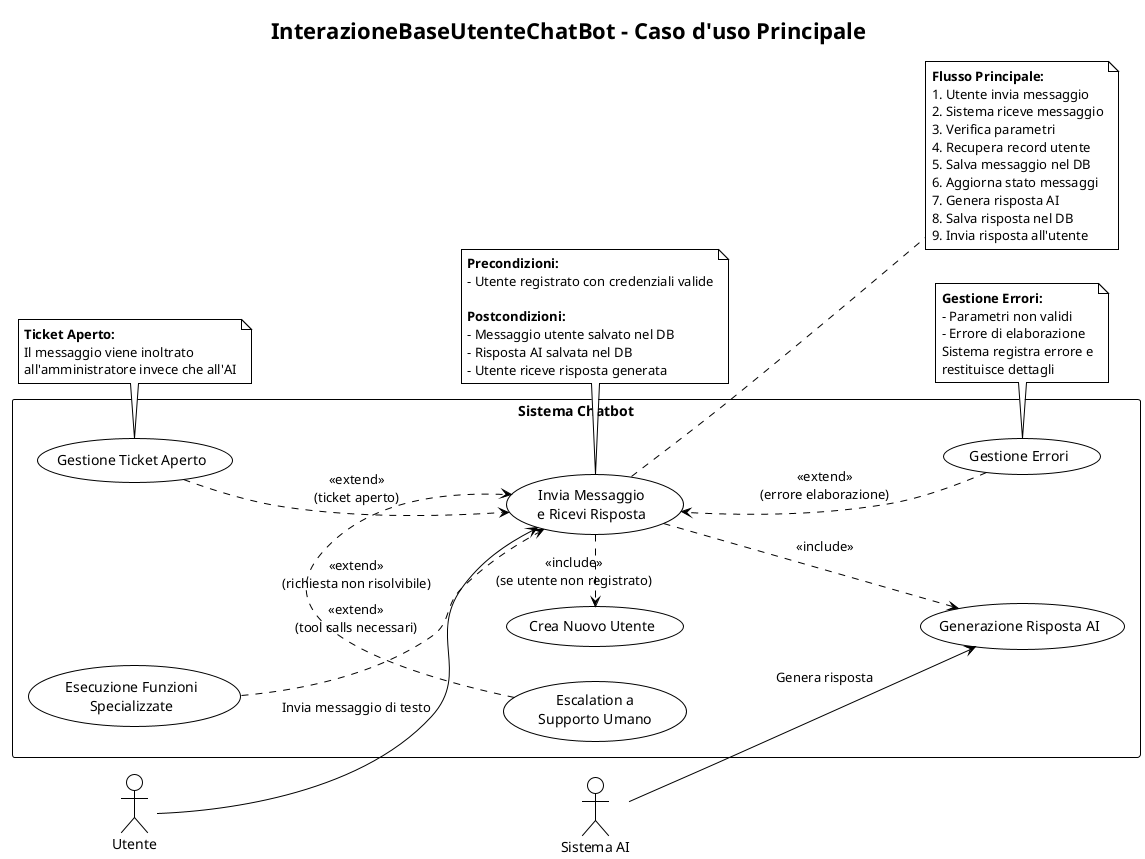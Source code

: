 @startuml basic-interaction-use-case

!theme plain
title InterazioneBaseUtenteChatBot - Caso d'uso Principale

' Definizione degli attori a sinistra
left to right direction

actor "Utente" as User
actor "Sistema AI" as AI

' Definizione del sistema
rectangle "Sistema Chatbot" {
    ' Use case principale (al centro)
    usecase "Invia Messaggio\ne Ricevi Risposta" as UC1
    
    ' Use case inclusi (in alto)
    usecase "Crea Nuovo Utente" as UC2
    usecase "Generazione Risposta AI" as UC3
    
    ' Use case di estensione (a destra)
    usecase "Esecuzione Funzioni\nSpecializzate" as UC4
    usecase "Escalation a\nSupporto Umano" as UC5
    
    ' Use case alternativi (in basso)
    usecase "Gestione Ticket Aperto" as UC6
    usecase "Gestione Errori" as UC7
    
    ' Layout positioning
    UC2 -[hidden]- UC3
    UC1 -[hidden]- UC6
    UC1 -[hidden]- UC7
    UC4 -[hidden]- UC5
    UC6 -[hidden]- UC7
}

' Relazioni principali
User --> UC1 : "Invia messaggio di testo"
AI --> UC3 : "Genera risposta"

' Include relationships
UC1 .> UC2 : <<include>>\n(se utente non registrato)
UC1 .> UC3 : <<include>>

' Extend relationships
UC4 .> UC1 : <<extend>>\n(tool calls necessari)
UC5 .> UC1 : <<extend>>\n(richiesta non risolvibile)

' Alternative flows
UC6 .> UC1 : <<extend>>\n(ticket aperto)
UC7 .> UC1 : <<extend>>\n(errore elaborazione)

' Note per le precondizioni
note top of UC1
  **Precondizioni:**
  - Utente registrato con credenziali valide
  
  **Postcondizioni:**
  - Messaggio utente salvato nel DB
  - Risposta AI salvata nel DB
  - Utente riceve risposta generata
end note

' Note per il flusso principale
note right of UC1
  **Flusso Principale:**
  1. Utente invia messaggio
  2. Sistema riceve messaggio
  3. Verifica parametri
  4. Recupera record utente
  5. Salva messaggio nel DB
  6. Aggiorna stato messaggi
  7. Genera risposta AI
  8. Salva risposta nel DB
  9. Invia risposta all'utente
end note

' Note per scenari alternativi
note bottom of UC6
  **Ticket Aperto:**
  Il messaggio viene inoltrato
  all'amministratore invece che all'AI
end note

note bottom of UC7
  **Gestione Errori:**
  - Parametri non validi
  - Errore di elaborazione
  Sistema registra errore e
  restituisce dettagli
end note

@enduml
